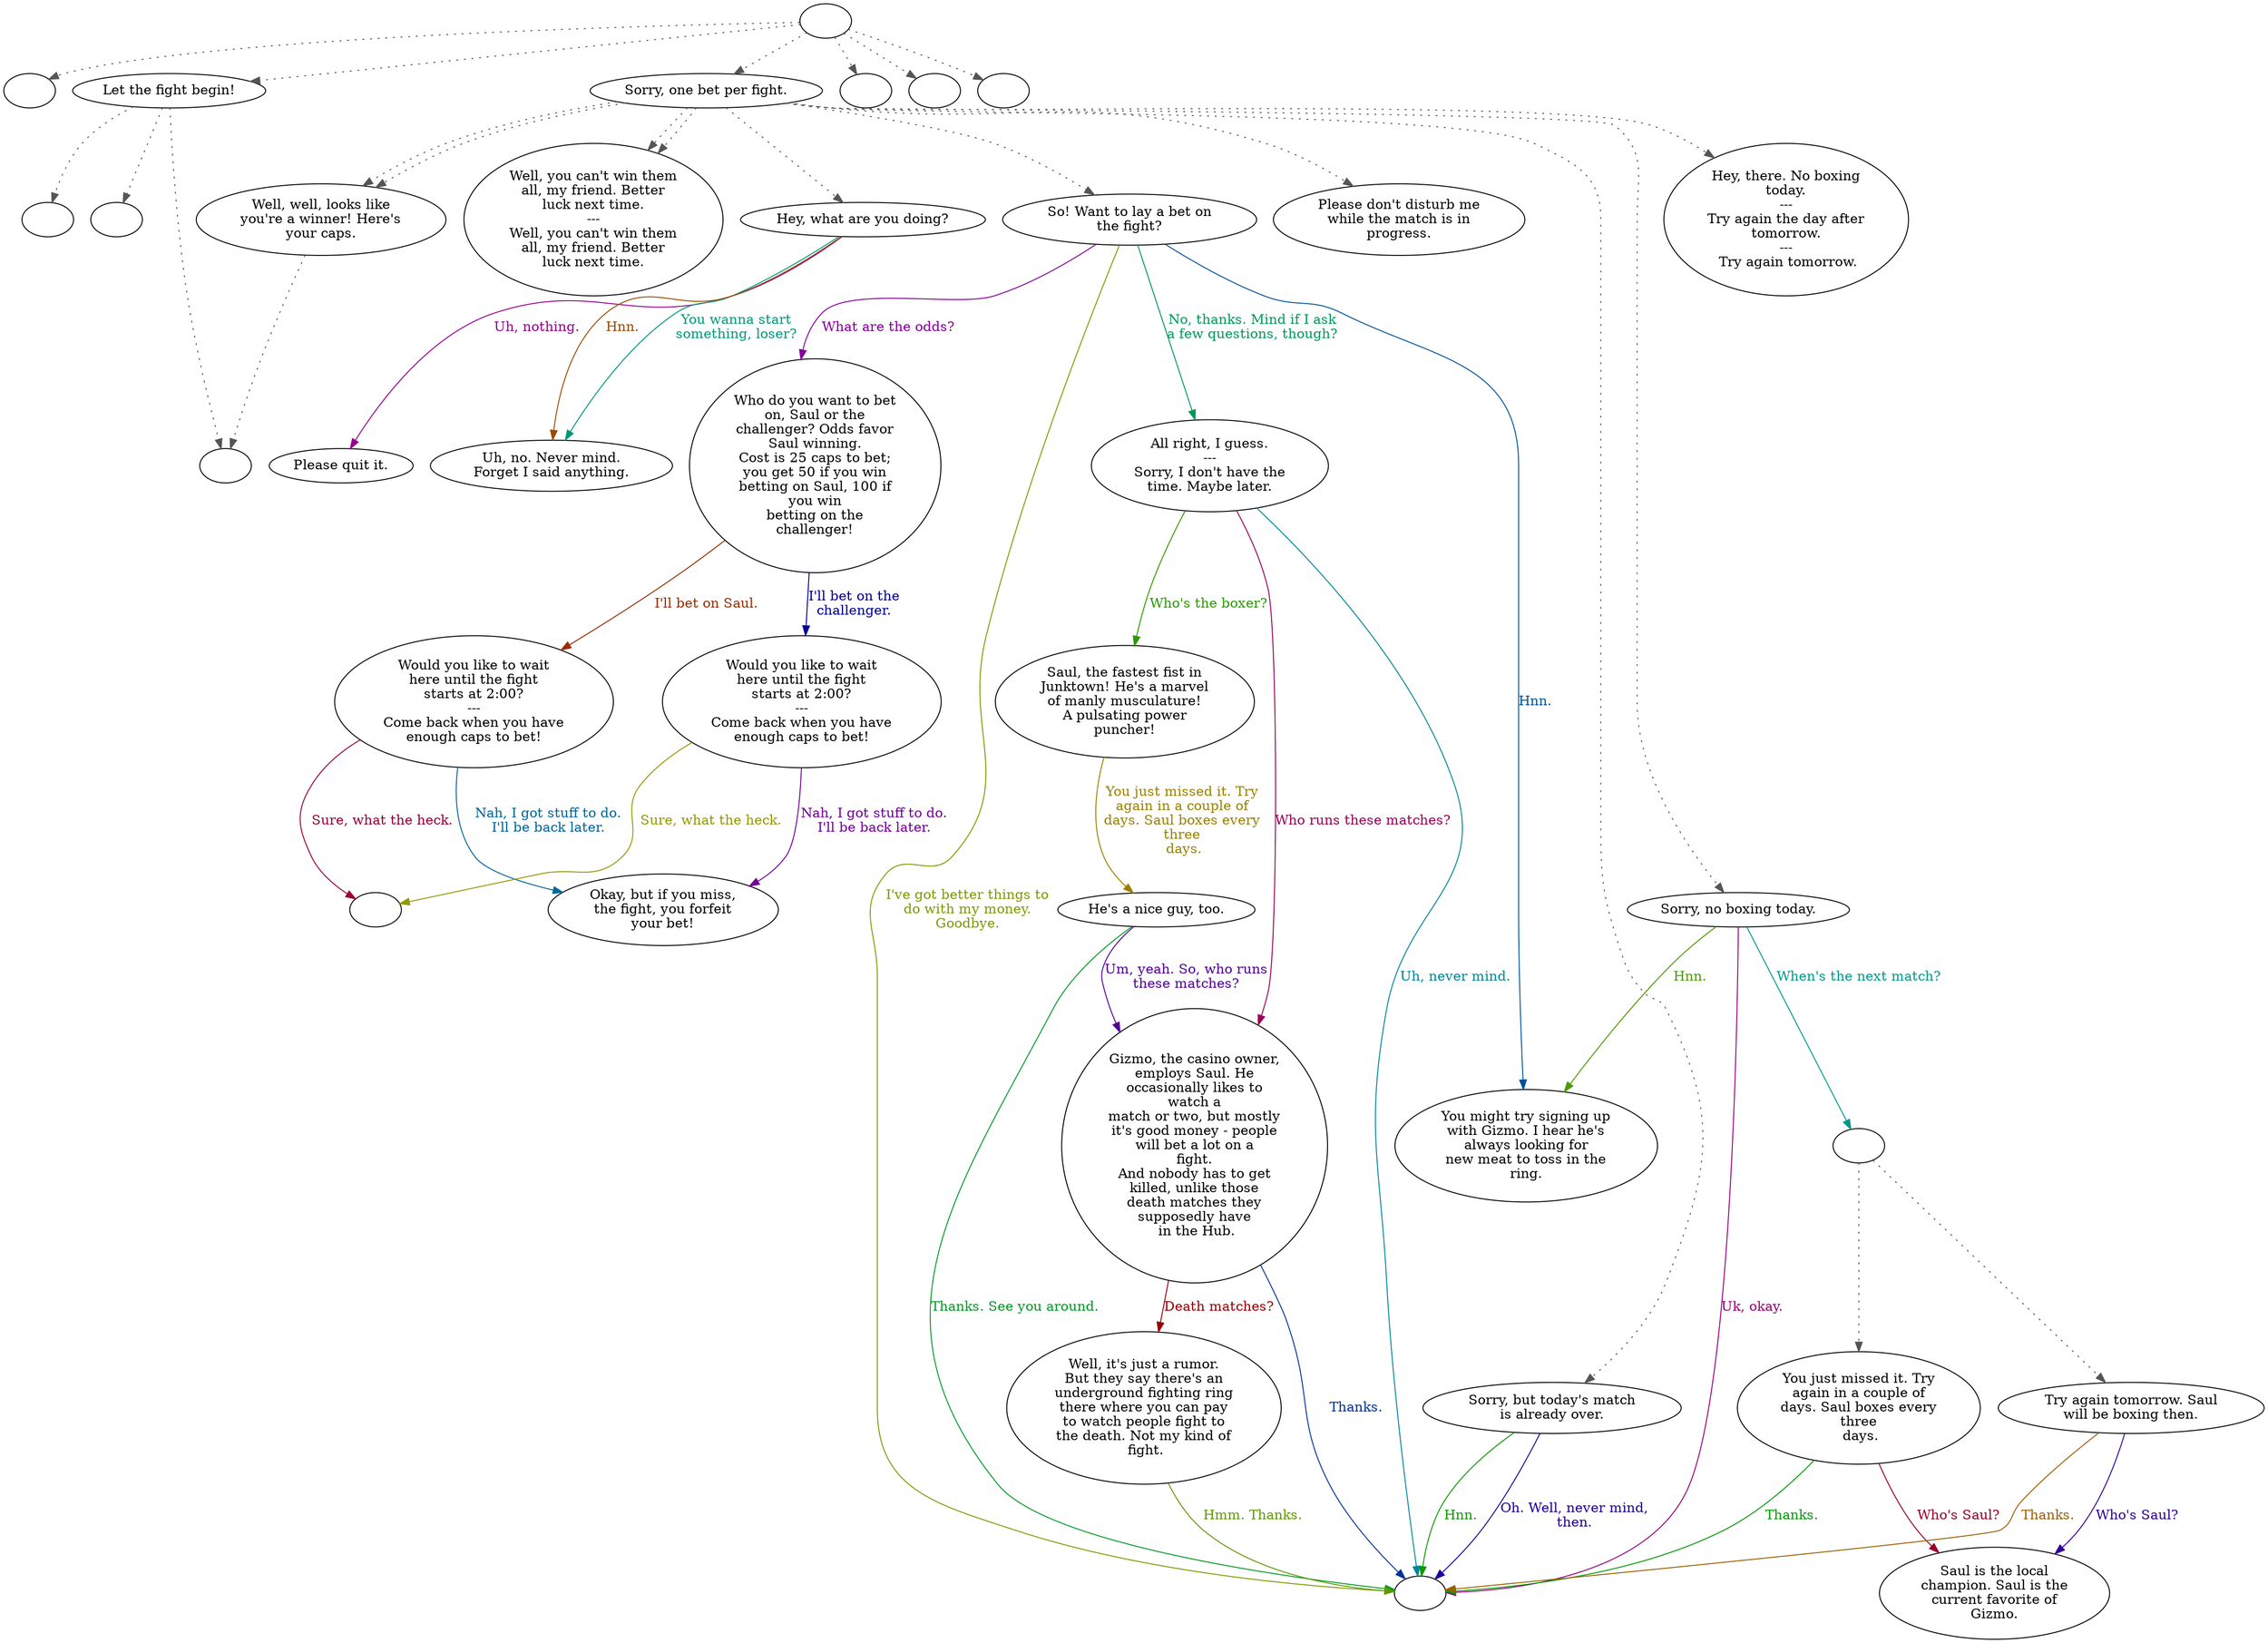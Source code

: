 digraph GUSTOFER {
  "start" [style=filled       fillcolor="#FFFFFF"       color="#000000"]
  "start" -> "combat_p_proc" [style=dotted color="#555555"]
  "start" -> "critter_p_proc" [style=dotted color="#555555"]
  "start" -> "destroy_p_proc" [style=dotted color="#555555"]
  "start" -> "map_enter_p_proc" [style=dotted color="#555555"]
  "start" -> "pickup_p_proc" [style=dotted color="#555555"]
  "start" -> "talk_p_proc" [style=dotted color="#555555"]
  "start" [label=""]
  "combat_p_proc" [style=filled       fillcolor="#FFFFFF"       color="#000000"]
  "combat_p_proc" [label=""]
  "critter_p_proc" [style=filled       fillcolor="#FFFFFF"       color="#000000"]
  "critter_p_proc" -> "flee_dude" [style=dotted color="#555555"]
  "critter_p_proc" -> "destroy_challenger" [style=dotted color="#555555"]
  "critter_p_proc" -> "sleeping" [style=dotted color="#555555"]
  "critter_p_proc" [label="Let the fight begin!"]
  "destroy_p_proc" [style=filled       fillcolor="#FFFFFF"       color="#000000"]
  "destroy_p_proc" [label=""]
  "map_enter_p_proc" [style=filled       fillcolor="#FFFFFF"       color="#000000"]
  "map_enter_p_proc" [label=""]
  "pickup_p_proc" [style=filled       fillcolor="#FFFFFF"       color="#000000"]
  "pickup_p_proc" [label=""]
  "talk_p_proc" [style=filled       fillcolor="#FFFFFF"       color="#000000"]
  "talk_p_proc" -> "Gustofer05" [style=dotted color="#555555"]
  "talk_p_proc" -> "Gustofer16" [style=dotted color="#555555"]
  "talk_p_proc" -> "Gustofer07" [style=dotted color="#555555"]
  "talk_p_proc" -> "Gustofer16" [style=dotted color="#555555"]
  "talk_p_proc" -> "Gustofer07" [style=dotted color="#555555"]
  "talk_p_proc" -> "Gustofer13" [style=dotted color="#555555"]
  "talk_p_proc" -> "Gustofer06" [style=dotted color="#555555"]
  "talk_p_proc" -> "Gustofer19" [style=dotted color="#555555"]
  "talk_p_proc" -> "Gustofer18" [style=dotted color="#555555"]
  "talk_p_proc" -> "Gustofer00" [style=dotted color="#555555"]
  "talk_p_proc" [label="Sorry, one bet per fight."]
  "Gustofer00" [style=filled       fillcolor="#FFFFFF"       color="#000000"]
  "Gustofer00" [label="Sorry, no boxing today."]
  "Gustofer00" -> "Gustofer01" [label="Hnn." color="#4C9900" fontcolor="#4C9900"]
  "Gustofer00" -> "GustoferEnd" [label="Uk, okay." color="#990079" fontcolor="#990079"]
  "Gustofer00" -> "Gustofer00a" [label="When's the next match?" color="#00998D" fontcolor="#00998D"]
  "Gustofer00a" [style=filled       fillcolor="#FFFFFF"       color="#000000"]
  "Gustofer00a" -> "Gustofer03" [style=dotted color="#555555"]
  "Gustofer00a" -> "Gustofer02" [style=dotted color="#555555"]
  "Gustofer00a" [label=""]
  "Gustofer01" [style=filled       fillcolor="#FFFFFF"       color="#000000"]
  "Gustofer01" [label="You might try signing up\nwith Gizmo. I hear he's\nalways looking for\nnew meat to toss in the\nring."]
  "Gustofer02" [style=filled       fillcolor="#FFFFFF"       color="#000000"]
  "Gustofer02" [label="Try again tomorrow. Saul\nwill be boxing then."]
  "Gustofer02" -> "GustoferEnd" [label="Thanks." color="#996000" fontcolor="#996000"]
  "Gustofer02" -> "Gustofer04" [label="Who's Saul?" color="#330099" fontcolor="#330099"]
  "Gustofer03" [style=filled       fillcolor="#FFFFFF"       color="#000000"]
  "Gustofer03" [label="You just missed it. Try\nagain in a couple of\ndays. Saul boxes every\nthree\n days."]
  "Gustofer03" -> "GustoferEnd" [label="Thanks." color="#009907" fontcolor="#009907"]
  "Gustofer03" -> "Gustofer04" [label="Who's Saul?" color="#990026" fontcolor="#990026"]
  "Gustofer04" [style=filled       fillcolor="#FFFFFF"       color="#000000"]
  "Gustofer04" [label="Saul is the local\nchampion. Saul is the\ncurrent favorite of\nGizmo."]
  "Gustofer05" [style=filled       fillcolor="#FFFFFF"       color="#000000"]
  "Gustofer05" [label="Hey, there. No boxing\ntoday.\n---\nTry again the day after\ntomorrow.\n---\n Try again tomorrow."]
  "Gustofer06" [style=filled       fillcolor="#FFFFFF"       color="#000000"]
  "Gustofer06" [label="So! Want to lay a bet on\nthe fight?"]
  "Gustofer06" -> "Gustofer01" [label="Hnn." color="#005399" fontcolor="#005399"]
  "Gustofer06" -> "GustoferEnd" [label="I've got better things to\ndo with my money.\nGoodbye." color="#7F9900" fontcolor="#7F9900"]
  "Gustofer06" -> "Gustofer08" [label="What are the odds?" color="#860099" fontcolor="#860099"]
  "Gustofer06" -> "Gustofer09" [label="No, thanks. Mind if I ask\na few questions, though?" color="#009959" fontcolor="#009959"]
  "Gustofer07" [style=filled       fillcolor="#FFFFFF"       color="#000000"]
  "Gustofer07" [label="Well, you can't win them\nall, my friend. Better\nluck next time.\n---\nWell, you can't win them\nall, my friend. Better\nluck next time."]
  "Gustofer08" [style=filled       fillcolor="#FFFFFF"       color="#000000"]
  "Gustofer08" [label="Who do you want to bet\non, Saul or the\nchallenger? Odds favor\nSaul winning.\nCost is 25 caps to bet;\nyou get 50 if you win\nbetting on Saul, 100 if\nyou win\nbetting on the\nchallenger!"]
  "Gustofer08" -> "GustoferBet1" [label="I'll bet on Saul." color="#992D00" fontcolor="#992D00"]
  "Gustofer08" -> "GustoferBet2" [label="I'll bet on the\nchallenger." color="#000099" fontcolor="#000099"]
  "Gustofer09" [style=filled       fillcolor="#FFFFFF"       color="#000000"]
  "Gustofer09" [label="All right, I guess.\n---\nSorry, I don't have the\ntime. Maybe later."]
  "Gustofer09" -> "Gustofer10" [label="Who's the boxer?" color="#2C9900" fontcolor="#2C9900"]
  "Gustofer09" -> "Gustofer11" [label="Who runs these matches?" color="#990059" fontcolor="#990059"]
  "Gustofer09" -> "GustoferEnd" [label="Uh, never mind." color="#008699" fontcolor="#008699"]
  "Gustofer10" [style=filled       fillcolor="#FFFFFF"       color="#000000"]
  "Gustofer10" [label="Saul, the fastest fist in\nJunktown! He's a marvel\nof manly musculature!\nA pulsating power\npuncher!"]
  "Gustofer10" -> "Gustofer10a" [label="You just missed it. Try\nagain in a couple of\ndays. Saul boxes every\nthree\n days." color="#998000" fontcolor="#998000"]
  "Gustofer10a" [style=filled       fillcolor="#FFFFFF"       color="#000000"]
  "Gustofer10a" [label="He's a nice guy, too."]
  "Gustofer10a" -> "Gustofer11" [label="Um, yeah. So, who runs\nthese matches?" color="#530099" fontcolor="#530099"]
  "Gustofer10a" -> "GustoferEnd" [label="Thanks. See you around." color="#009926" fontcolor="#009926"]
  "Gustofer11" [style=filled       fillcolor="#FFFFFF"       color="#000000"]
  "Gustofer11" [label="Gizmo, the casino owner,\nemploys Saul. He\noccasionally likes to\nwatch a\nmatch or two, but mostly\nit's good money - people\nwill bet a lot on a\nfight.\nAnd nobody has to get\nkilled, unlike those\ndeath matches they\nsupposedly have\n in the Hub."]
  "Gustofer11" -> "Gustofer12" [label="Death matches?" color="#990006" fontcolor="#990006"]
  "Gustofer11" -> "GustoferEnd" [label="Thanks." color="#003399" fontcolor="#003399"]
  "Gustofer12" [style=filled       fillcolor="#FFFFFF"       color="#000000"]
  "Gustofer12" [label="Well, it's just a rumor.\nBut they say there's an\nunderground fighting ring\nthere where you can pay\nto watch people fight to\nthe death. Not my kind of\n fight."]
  "Gustofer12" -> "GustoferEnd" [label="Hmm. Thanks." color="#609900" fontcolor="#609900"]
  "Gustofer13" [style=filled       fillcolor="#FFFFFF"       color="#000000"]
  "Gustofer13" [label="Hey, what are you doing?"]
  "Gustofer13" -> "Gustofer14" [label="Uh, nothing." color="#99008C" fontcolor="#99008C"]
  "Gustofer13" -> "Gustofer15" [label="You wanna start\nsomething, loser?" color="#009979" fontcolor="#009979"]
  "Gustofer13" -> "Gustofer15" [label="Hnn." color="#994C00" fontcolor="#994C00"]
  "Gustofer14" [style=filled       fillcolor="#FFFFFF"       color="#000000"]
  "Gustofer14" [label="Please quit it."]
  "Gustofer15" [style=filled       fillcolor="#FFFFFF"       color="#000000"]
  "Gustofer15" [label="Uh, no. Never mind.\nForget I said anything."]
  "Gustofer16" [style=filled       fillcolor="#FFFFFF"       color="#000000"]
  "Gustofer16" -> "destroy_challenger" [style=dotted color="#555555"]
  "Gustofer16" [label="Well, well, looks like\nyou're a winner! Here's\nyour caps."]
  "Gustofer17" [style=filled       fillcolor="#FFFFFF"       color="#000000"]
  "Gustofer17" [label="Okay, but if you miss,\nthe fight, you forfeit\nyour bet!"]
  "Gustofer18" [style=filled       fillcolor="#FFFFFF"       color="#000000"]
  "Gustofer18" [label="Sorry, but today's match\nis already over."]
  "Gustofer18" -> "GustoferEnd" [label="Oh. Well, never mind,\nthen." color="#200099" fontcolor="#200099"]
  "Gustofer18" -> "GustoferEnd" [label="Hnn." color="#0D9900" fontcolor="#0D9900"]
  "Gustofer19" [style=filled       fillcolor="#FFFFFF"       color="#000000"]
  "Gustofer19" [label="Please don't disturb me\nwhile the match is in\nprogress."]
  "GustoferEnd" [style=filled       fillcolor="#FFFFFF"       color="#000000"]
  "GustoferEnd" [label=""]
  "GustoferWait" [style=filled       fillcolor="#FFFFFF"       color="#000000"]
  "GustoferWait" [label=""]
  "GustoferBet1" [style=filled       fillcolor="#FFFFFF"       color="#000000"]
  "GustoferBet1" [label="Would you like to wait\nhere until the fight\nstarts at 2:00?\n---\nCome back when you have\nenough caps to bet!"]
  "GustoferBet1" -> "GustoferWait" [label="Sure, what the heck." color="#990039" fontcolor="#990039"]
  "GustoferBet1" -> "Gustofer17" [label="Nah, I got stuff to do.\nI'll be back later." color="#006699" fontcolor="#006699"]
  "GustoferBet2" [style=filled       fillcolor="#FFFFFF"       color="#000000"]
  "GustoferBet2" [label="Would you like to wait\nhere until the fight\nstarts at 2:00?\n---\nCome back when you have\nenough caps to bet!"]
  "GustoferBet2" -> "GustoferWait" [label="Sure, what the heck." color="#939900" fontcolor="#939900"]
  "GustoferBet2" -> "Gustofer17" [label="Nah, I got stuff to do.\nI'll be back later." color="#730099" fontcolor="#730099"]
  "flee_dude" [style=filled       fillcolor="#FFFFFF"       color="#000000"]
  "flee_dude" [label=""]
  "destroy_challenger" [style=filled       fillcolor="#FFFFFF"       color="#000000"]
  "destroy_challenger" [label=""]
  "sleeping" [style=filled       fillcolor="#FFFFFF"       color="#000000"]
  "sleeping" [label=""]
}
